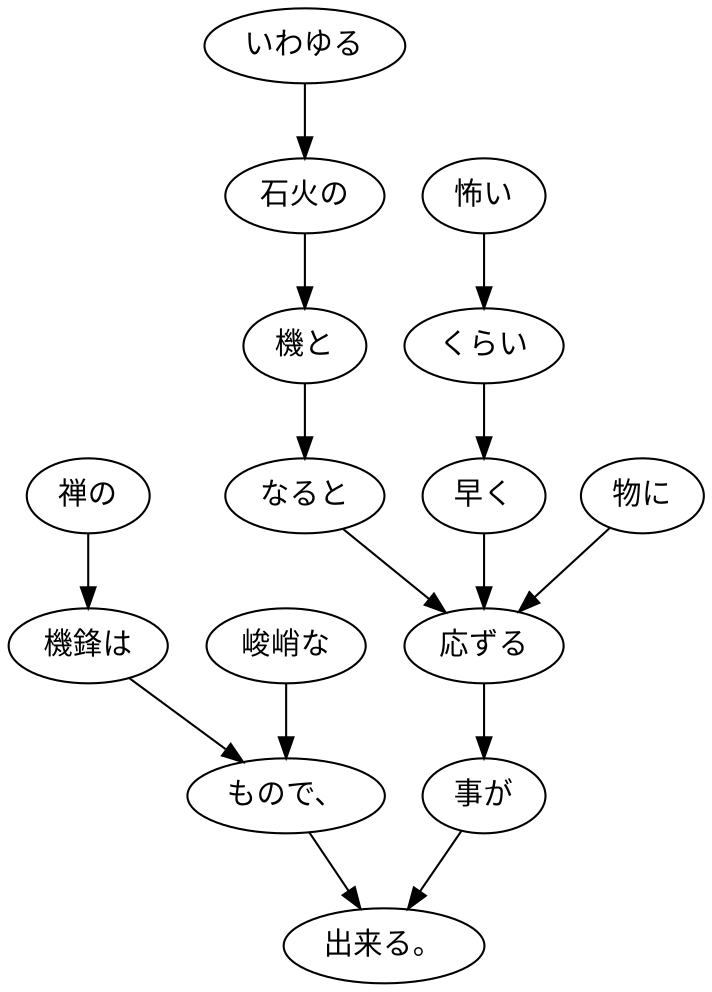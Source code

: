 digraph graph6105 {
	node0 [label="禅の"];
	node1 [label="機鋒は"];
	node2 [label="峻峭な"];
	node3 [label="もので、"];
	node4 [label="いわゆる"];
	node5 [label="石火の"];
	node6 [label="機と"];
	node7 [label="なると"];
	node8 [label="怖い"];
	node9 [label="くらい"];
	node10 [label="早く"];
	node11 [label="物に"];
	node12 [label="応ずる"];
	node13 [label="事が"];
	node14 [label="出来る。"];
	node0 -> node1;
	node1 -> node3;
	node2 -> node3;
	node3 -> node14;
	node4 -> node5;
	node5 -> node6;
	node6 -> node7;
	node7 -> node12;
	node8 -> node9;
	node9 -> node10;
	node10 -> node12;
	node11 -> node12;
	node12 -> node13;
	node13 -> node14;
}

